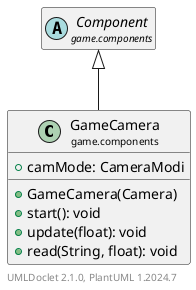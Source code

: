 @startuml
    set namespaceSeparator none
    hide empty fields
    hide empty methods

    class "<size:14>GameCamera\n<size:10>game.components" as game.components.GameCamera [[GameCamera.html]] {
        +camMode: CameraModi
        +GameCamera(Camera)
        +start(): void
        +update(float): void
        +read(String, float): void
    }

    abstract class "<size:14>Component\n<size:10>game.components" as game.components.Component [[Component.html]]

    game.components.Component <|-- game.components.GameCamera

    center footer UMLDoclet 2.1.0, PlantUML %version()
@enduml
